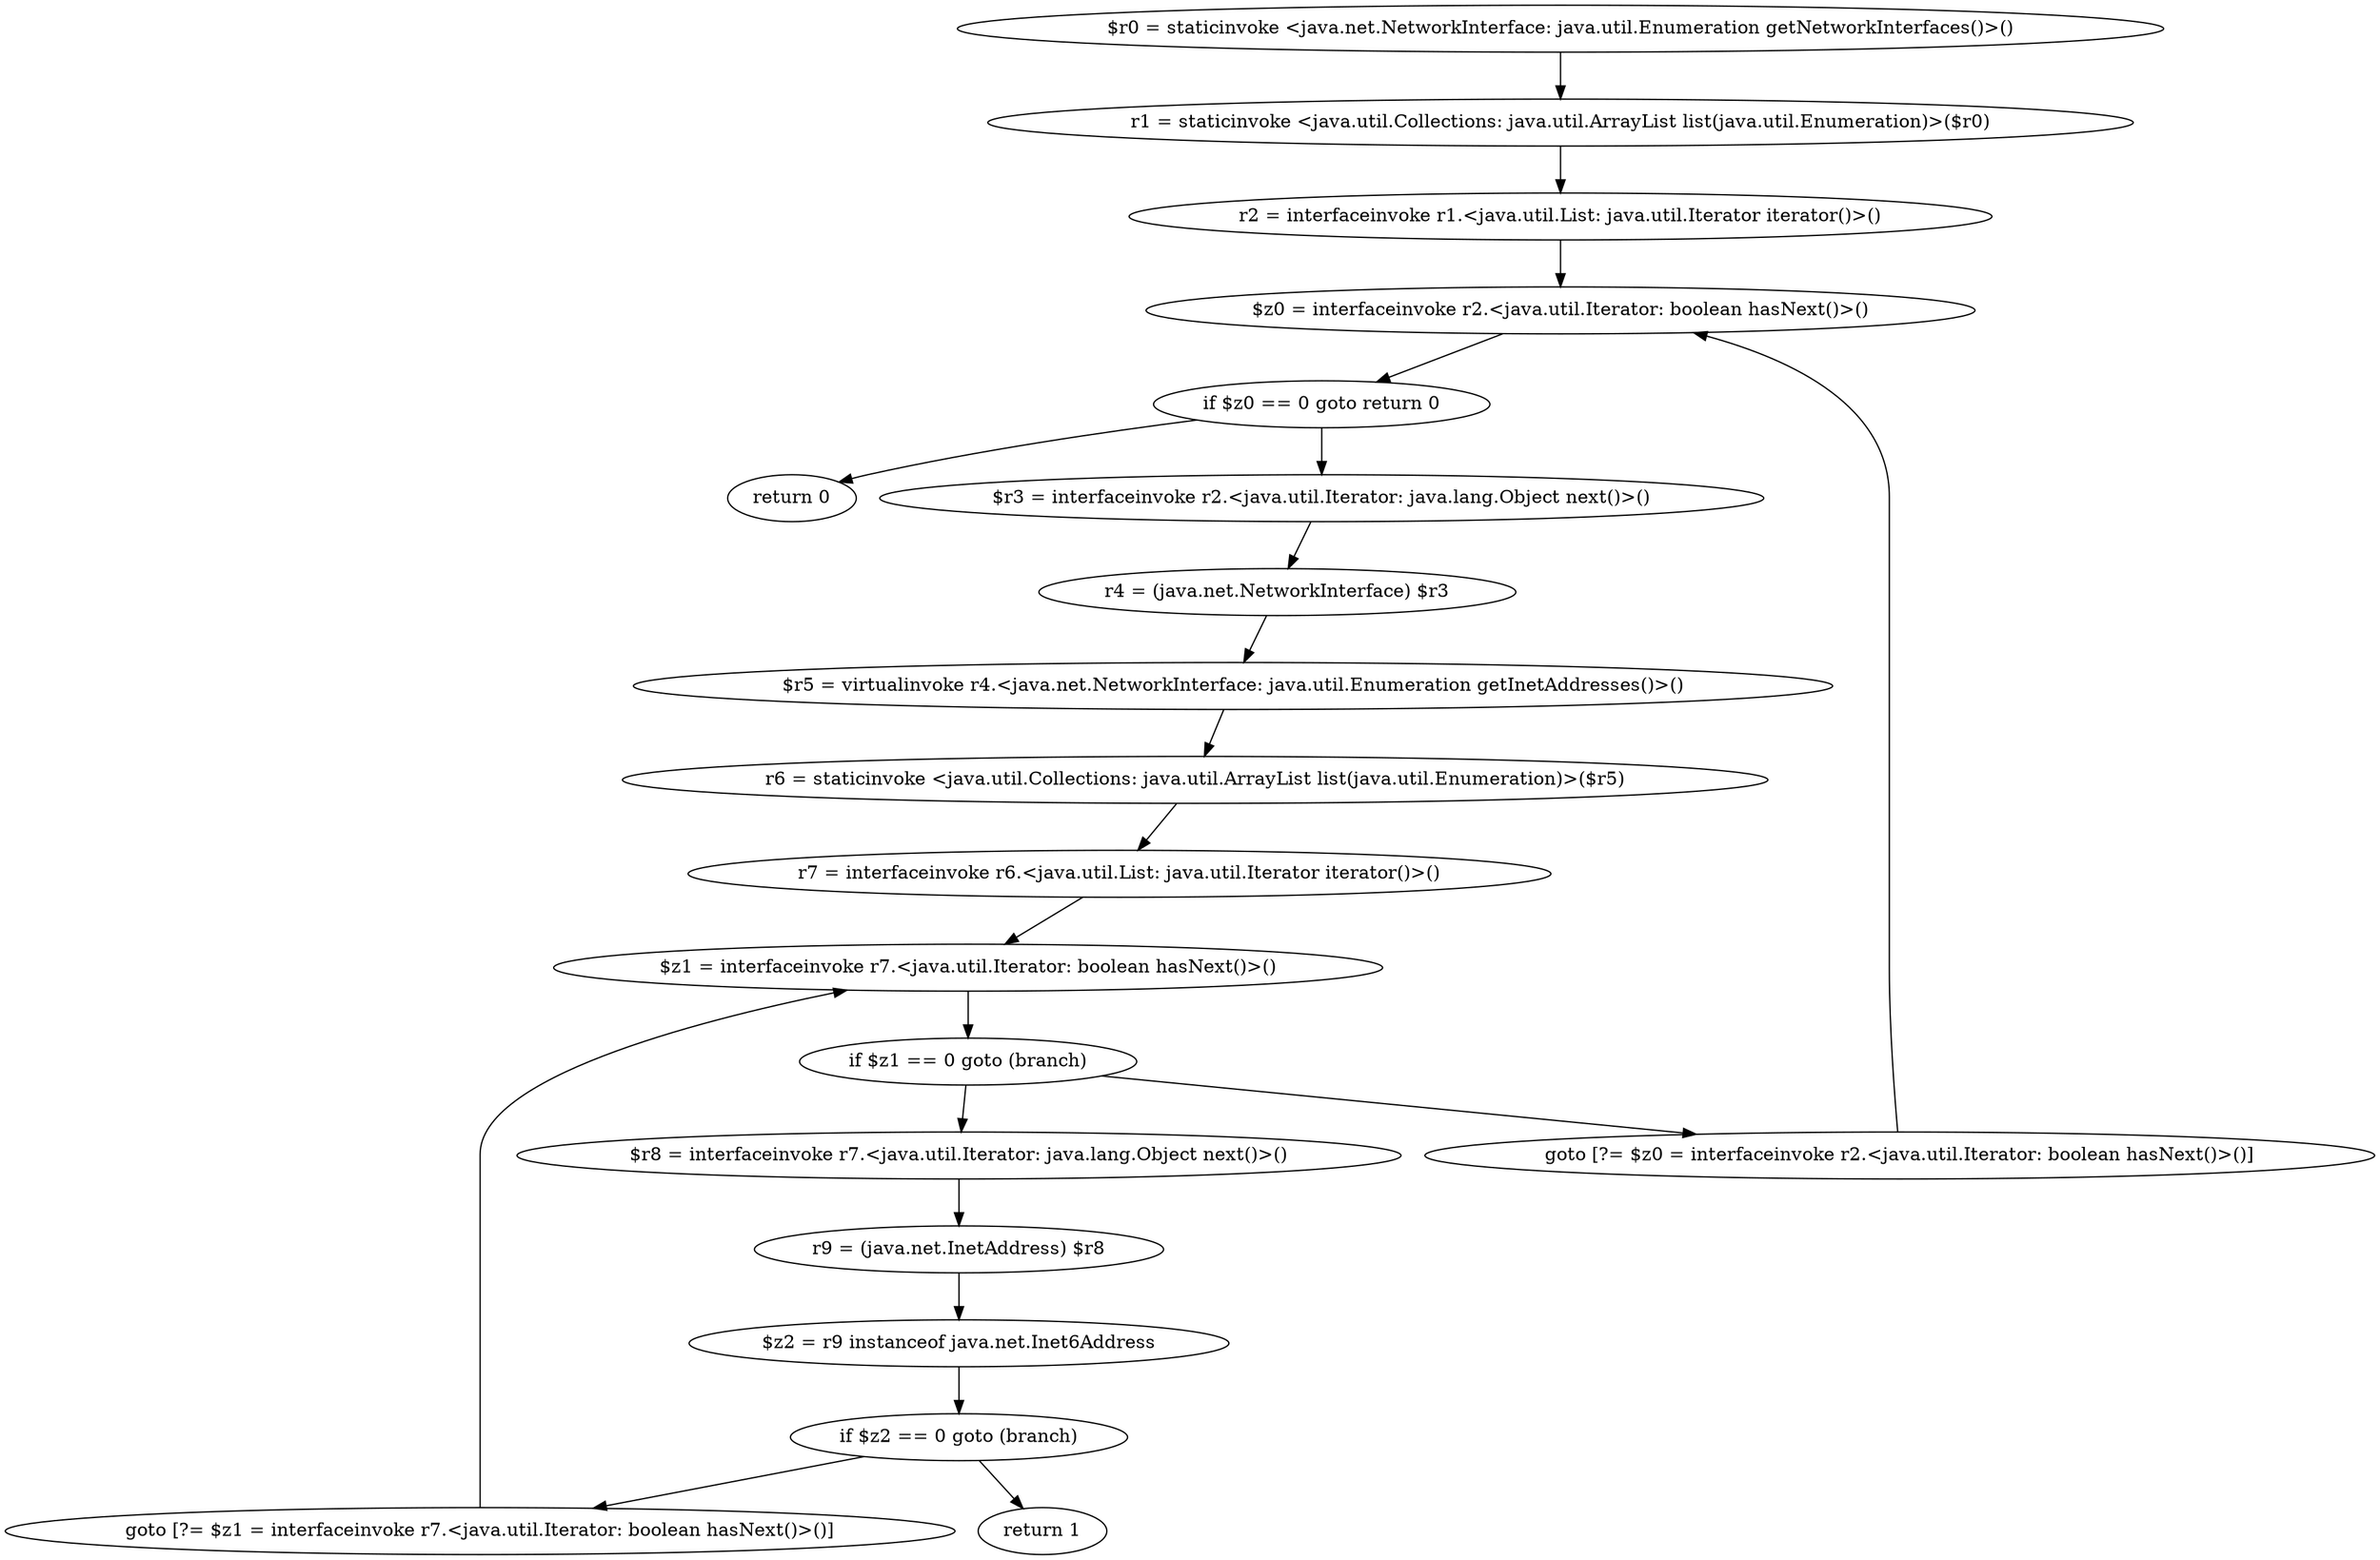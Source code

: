 digraph "unitGraph" {
    "$r0 = staticinvoke <java.net.NetworkInterface: java.util.Enumeration getNetworkInterfaces()>()"
    "r1 = staticinvoke <java.util.Collections: java.util.ArrayList list(java.util.Enumeration)>($r0)"
    "r2 = interfaceinvoke r1.<java.util.List: java.util.Iterator iterator()>()"
    "$z0 = interfaceinvoke r2.<java.util.Iterator: boolean hasNext()>()"
    "if $z0 == 0 goto return 0"
    "$r3 = interfaceinvoke r2.<java.util.Iterator: java.lang.Object next()>()"
    "r4 = (java.net.NetworkInterface) $r3"
    "$r5 = virtualinvoke r4.<java.net.NetworkInterface: java.util.Enumeration getInetAddresses()>()"
    "r6 = staticinvoke <java.util.Collections: java.util.ArrayList list(java.util.Enumeration)>($r5)"
    "r7 = interfaceinvoke r6.<java.util.List: java.util.Iterator iterator()>()"
    "$z1 = interfaceinvoke r7.<java.util.Iterator: boolean hasNext()>()"
    "if $z1 == 0 goto (branch)"
    "$r8 = interfaceinvoke r7.<java.util.Iterator: java.lang.Object next()>()"
    "r9 = (java.net.InetAddress) $r8"
    "$z2 = r9 instanceof java.net.Inet6Address"
    "if $z2 == 0 goto (branch)"
    "return 1"
    "goto [?= $z1 = interfaceinvoke r7.<java.util.Iterator: boolean hasNext()>()]"
    "goto [?= $z0 = interfaceinvoke r2.<java.util.Iterator: boolean hasNext()>()]"
    "return 0"
    "$r0 = staticinvoke <java.net.NetworkInterface: java.util.Enumeration getNetworkInterfaces()>()"->"r1 = staticinvoke <java.util.Collections: java.util.ArrayList list(java.util.Enumeration)>($r0)";
    "r1 = staticinvoke <java.util.Collections: java.util.ArrayList list(java.util.Enumeration)>($r0)"->"r2 = interfaceinvoke r1.<java.util.List: java.util.Iterator iterator()>()";
    "r2 = interfaceinvoke r1.<java.util.List: java.util.Iterator iterator()>()"->"$z0 = interfaceinvoke r2.<java.util.Iterator: boolean hasNext()>()";
    "$z0 = interfaceinvoke r2.<java.util.Iterator: boolean hasNext()>()"->"if $z0 == 0 goto return 0";
    "if $z0 == 0 goto return 0"->"$r3 = interfaceinvoke r2.<java.util.Iterator: java.lang.Object next()>()";
    "if $z0 == 0 goto return 0"->"return 0";
    "$r3 = interfaceinvoke r2.<java.util.Iterator: java.lang.Object next()>()"->"r4 = (java.net.NetworkInterface) $r3";
    "r4 = (java.net.NetworkInterface) $r3"->"$r5 = virtualinvoke r4.<java.net.NetworkInterface: java.util.Enumeration getInetAddresses()>()";
    "$r5 = virtualinvoke r4.<java.net.NetworkInterface: java.util.Enumeration getInetAddresses()>()"->"r6 = staticinvoke <java.util.Collections: java.util.ArrayList list(java.util.Enumeration)>($r5)";
    "r6 = staticinvoke <java.util.Collections: java.util.ArrayList list(java.util.Enumeration)>($r5)"->"r7 = interfaceinvoke r6.<java.util.List: java.util.Iterator iterator()>()";
    "r7 = interfaceinvoke r6.<java.util.List: java.util.Iterator iterator()>()"->"$z1 = interfaceinvoke r7.<java.util.Iterator: boolean hasNext()>()";
    "$z1 = interfaceinvoke r7.<java.util.Iterator: boolean hasNext()>()"->"if $z1 == 0 goto (branch)";
    "if $z1 == 0 goto (branch)"->"$r8 = interfaceinvoke r7.<java.util.Iterator: java.lang.Object next()>()";
    "if $z1 == 0 goto (branch)"->"goto [?= $z0 = interfaceinvoke r2.<java.util.Iterator: boolean hasNext()>()]";
    "$r8 = interfaceinvoke r7.<java.util.Iterator: java.lang.Object next()>()"->"r9 = (java.net.InetAddress) $r8";
    "r9 = (java.net.InetAddress) $r8"->"$z2 = r9 instanceof java.net.Inet6Address";
    "$z2 = r9 instanceof java.net.Inet6Address"->"if $z2 == 0 goto (branch)";
    "if $z2 == 0 goto (branch)"->"return 1";
    "if $z2 == 0 goto (branch)"->"goto [?= $z1 = interfaceinvoke r7.<java.util.Iterator: boolean hasNext()>()]";
    "goto [?= $z1 = interfaceinvoke r7.<java.util.Iterator: boolean hasNext()>()]"->"$z1 = interfaceinvoke r7.<java.util.Iterator: boolean hasNext()>()";
    "goto [?= $z0 = interfaceinvoke r2.<java.util.Iterator: boolean hasNext()>()]"->"$z0 = interfaceinvoke r2.<java.util.Iterator: boolean hasNext()>()";
}
